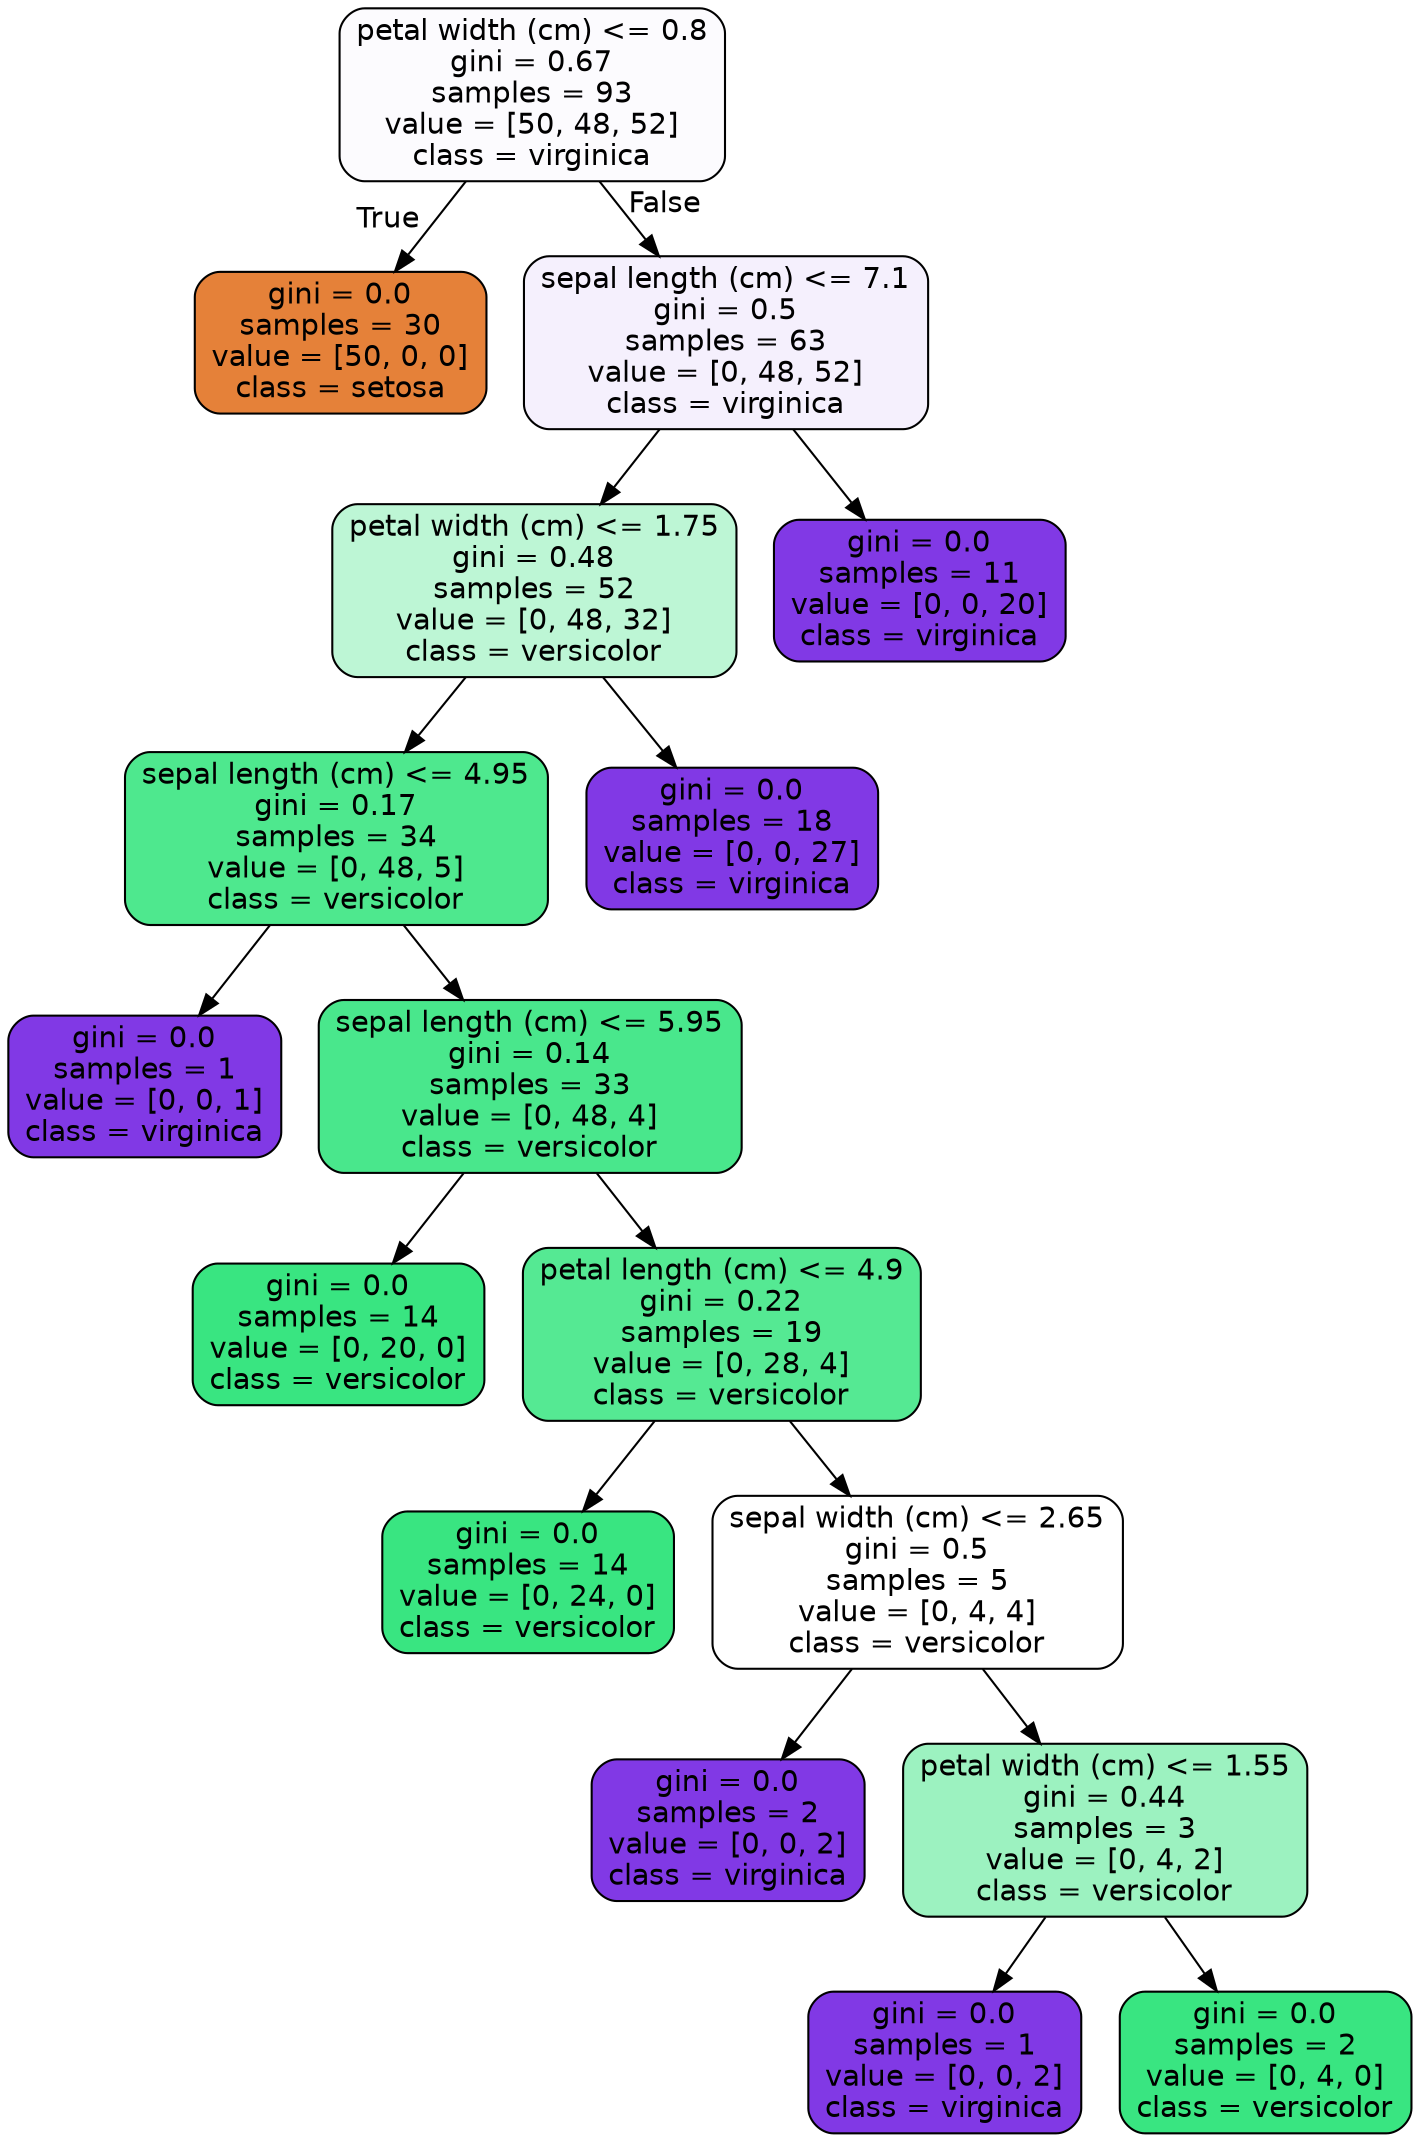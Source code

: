 digraph Tree {
node [shape=box, style="filled, rounded", color="black", fontname="helvetica"] ;
edge [fontname="helvetica"] ;
0 [label="petal width (cm) <= 0.8\ngini = 0.67\nsamples = 93\nvalue = [50, 48, 52]\nclass = virginica", fillcolor="#fcfbfe"] ;
1 [label="gini = 0.0\nsamples = 30\nvalue = [50, 0, 0]\nclass = setosa", fillcolor="#e58139"] ;
0 -> 1 [labeldistance=2.5, labelangle=45, headlabel="True"] ;
2 [label="sepal length (cm) <= 7.1\ngini = 0.5\nsamples = 63\nvalue = [0, 48, 52]\nclass = virginica", fillcolor="#f5f0fd"] ;
0 -> 2 [labeldistance=2.5, labelangle=-45, headlabel="False"] ;
3 [label="petal width (cm) <= 1.75\ngini = 0.48\nsamples = 52\nvalue = [0, 48, 32]\nclass = versicolor", fillcolor="#bdf6d5"] ;
2 -> 3 ;
4 [label="sepal length (cm) <= 4.95\ngini = 0.17\nsamples = 34\nvalue = [0, 48, 5]\nclass = versicolor", fillcolor="#4ee88e"] ;
3 -> 4 ;
5 [label="gini = 0.0\nsamples = 1\nvalue = [0, 0, 1]\nclass = virginica", fillcolor="#8139e5"] ;
4 -> 5 ;
6 [label="sepal length (cm) <= 5.95\ngini = 0.14\nsamples = 33\nvalue = [0, 48, 4]\nclass = versicolor", fillcolor="#49e78c"] ;
4 -> 6 ;
7 [label="gini = 0.0\nsamples = 14\nvalue = [0, 20, 0]\nclass = versicolor", fillcolor="#39e581"] ;
6 -> 7 ;
8 [label="petal length (cm) <= 4.9\ngini = 0.22\nsamples = 19\nvalue = [0, 28, 4]\nclass = versicolor", fillcolor="#55e993"] ;
6 -> 8 ;
9 [label="gini = 0.0\nsamples = 14\nvalue = [0, 24, 0]\nclass = versicolor", fillcolor="#39e581"] ;
8 -> 9 ;
10 [label="sepal width (cm) <= 2.65\ngini = 0.5\nsamples = 5\nvalue = [0, 4, 4]\nclass = versicolor", fillcolor="#ffffff"] ;
8 -> 10 ;
11 [label="gini = 0.0\nsamples = 2\nvalue = [0, 0, 2]\nclass = virginica", fillcolor="#8139e5"] ;
10 -> 11 ;
12 [label="petal width (cm) <= 1.55\ngini = 0.44\nsamples = 3\nvalue = [0, 4, 2]\nclass = versicolor", fillcolor="#9cf2c0"] ;
10 -> 12 ;
13 [label="gini = 0.0\nsamples = 1\nvalue = [0, 0, 2]\nclass = virginica", fillcolor="#8139e5"] ;
12 -> 13 ;
14 [label="gini = 0.0\nsamples = 2\nvalue = [0, 4, 0]\nclass = versicolor", fillcolor="#39e581"] ;
12 -> 14 ;
15 [label="gini = 0.0\nsamples = 18\nvalue = [0, 0, 27]\nclass = virginica", fillcolor="#8139e5"] ;
3 -> 15 ;
16 [label="gini = 0.0\nsamples = 11\nvalue = [0, 0, 20]\nclass = virginica", fillcolor="#8139e5"] ;
2 -> 16 ;
}